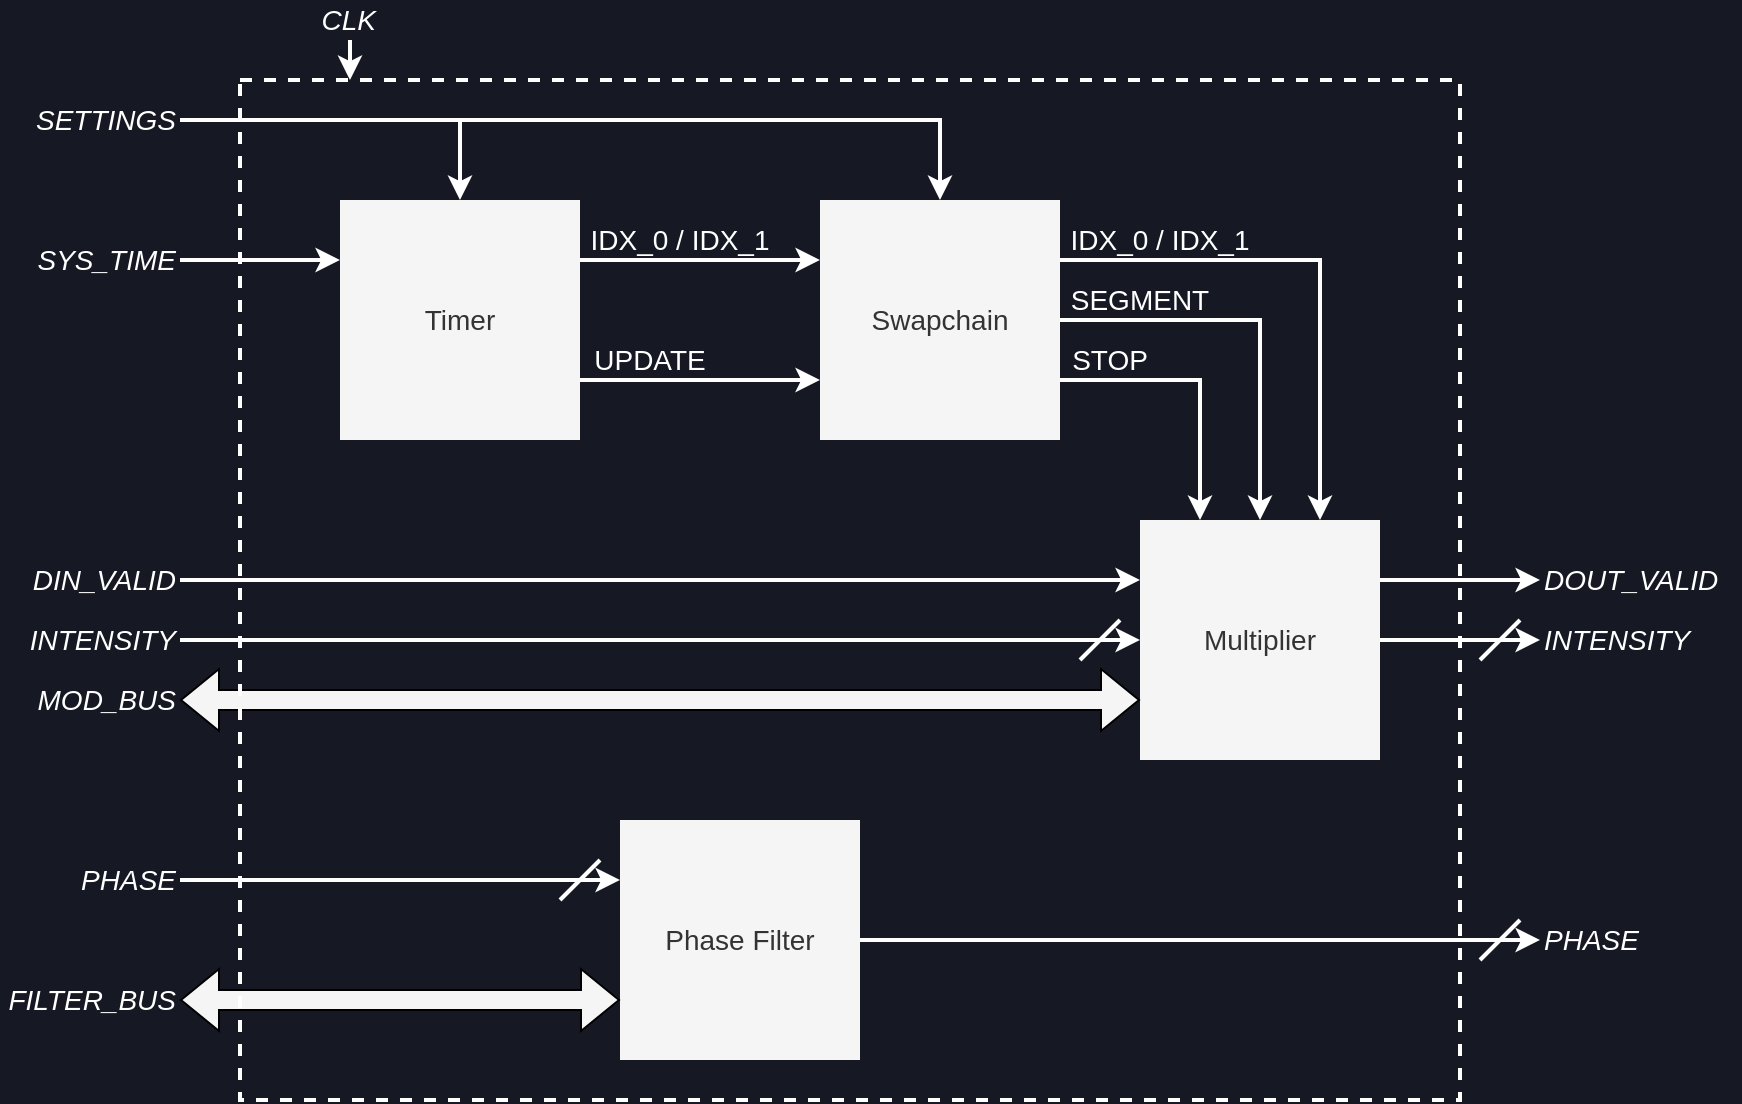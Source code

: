 <mxfile compressed="false">
    <diagram id="86R6ZRfhnQo9sD8B5-7s" name="Page-1">
        <mxGraphModel dx="2201" dy="969" grid="1" gridSize="10" guides="1" tooltips="1" connect="1" arrows="1" fold="1" page="1" pageScale="1" pageWidth="827" pageHeight="1169" background="#161923" math="0" shadow="0">
            <root>
                <mxCell id="0"/>
                <mxCell id="1" parent="0"/>
                <mxCell id="96" value="Timer" style="rounded=0;whiteSpace=wrap;html=1;fontFamily=Helvetica;fontSize=14;fontColor=#333333;strokeColor=none;strokeWidth=3;fillColor=#f5f5f5;" vertex="1" parent="1">
                    <mxGeometry x="240" y="135" width="120" height="120" as="geometry"/>
                </mxCell>
                <mxCell id="97" value="Swapchain" style="rounded=0;whiteSpace=wrap;html=1;fontFamily=Helvetica;fontSize=14;fontColor=#333333;strokeColor=none;strokeWidth=3;fillColor=#f5f5f5;" vertex="1" parent="1">
                    <mxGeometry x="480" y="135" width="120" height="120" as="geometry"/>
                </mxCell>
                <mxCell id="98" value="Multiplier" style="rounded=0;whiteSpace=wrap;html=1;fontFamily=Helvetica;fontSize=14;fontColor=#333333;strokeColor=none;strokeWidth=3;fillColor=#f5f5f5;" vertex="1" parent="1">
                    <mxGeometry x="640" y="295" width="120" height="120" as="geometry"/>
                </mxCell>
                <mxCell id="99" value="Phase Filter" style="rounded=0;whiteSpace=wrap;html=1;fontFamily=Helvetica;fontSize=14;fontColor=#333333;strokeColor=none;strokeWidth=3;fillColor=#f5f5f5;" vertex="1" parent="1">
                    <mxGeometry x="380" y="445" width="120" height="120" as="geometry"/>
                </mxCell>
                <mxCell id="100" style="edgeStyle=none;rounded=0;html=1;exitX=1;exitY=0.25;exitDx=0;exitDy=0;fontColor=#333333;strokeColor=#FFFFFF;strokeWidth=2;entryX=0;entryY=0.25;entryDx=0;entryDy=0;" edge="1" parent="1" source="96" target="97">
                    <mxGeometry relative="1" as="geometry">
                        <mxPoint x="180" y="-225" as="sourcePoint"/>
                        <mxPoint x="260" y="-225" as="targetPoint"/>
                    </mxGeometry>
                </mxCell>
                <mxCell id="101" style="edgeStyle=none;rounded=0;html=1;exitX=1;exitY=0.75;exitDx=0;exitDy=0;fontColor=#333333;strokeColor=#FFFFFF;strokeWidth=2;entryX=0;entryY=0.75;entryDx=0;entryDy=0;" edge="1" parent="1" source="96" target="97">
                    <mxGeometry relative="1" as="geometry">
                        <mxPoint x="370" y="177.5" as="sourcePoint"/>
                        <mxPoint x="490" y="177.5" as="targetPoint"/>
                    </mxGeometry>
                </mxCell>
                <mxCell id="102" value="&lt;span style=&quot;font-size: 14px&quot;&gt;IDX_0 / IDX_1&lt;/span&gt;" style="text;html=1;strokeColor=none;fillColor=none;align=center;verticalAlign=middle;whiteSpace=wrap;rounded=0;fontFamily=Helvetica;fontSize=14;fontColor=#FFFFFF;strokeWidth=2;" vertex="1" parent="1">
                    <mxGeometry x="360" y="145" width="100" height="20" as="geometry"/>
                </mxCell>
                <mxCell id="103" value="&lt;span style=&quot;font-size: 14px&quot;&gt;UPDATE&lt;/span&gt;" style="text;html=1;strokeColor=none;fillColor=none;align=center;verticalAlign=middle;whiteSpace=wrap;rounded=0;fontFamily=Helvetica;fontSize=14;fontColor=#FFFFFF;strokeWidth=2;" vertex="1" parent="1">
                    <mxGeometry x="360" y="205" width="70" height="20" as="geometry"/>
                </mxCell>
                <mxCell id="104" style="edgeStyle=none;rounded=0;html=1;exitX=1;exitY=0.25;exitDx=0;exitDy=0;fontColor=#333333;strokeColor=#FFFFFF;strokeWidth=2;entryX=0.75;entryY=0;entryDx=0;entryDy=0;" edge="1" parent="1" target="98">
                    <mxGeometry relative="1" as="geometry">
                        <mxPoint x="600" y="165" as="sourcePoint"/>
                        <mxPoint x="720" y="165" as="targetPoint"/>
                        <Array as="points">
                            <mxPoint x="730" y="165"/>
                        </Array>
                    </mxGeometry>
                </mxCell>
                <mxCell id="105" value="&lt;span style=&quot;font-size: 14px&quot;&gt;IDX_0 / IDX_1&lt;/span&gt;" style="text;html=1;strokeColor=none;fillColor=none;align=center;verticalAlign=middle;whiteSpace=wrap;rounded=0;fontFamily=Helvetica;fontSize=14;fontColor=#FFFFFF;strokeWidth=2;" vertex="1" parent="1">
                    <mxGeometry x="600" y="145" width="100" height="20" as="geometry"/>
                </mxCell>
                <mxCell id="106" style="edgeStyle=none;rounded=0;html=1;exitX=1;exitY=0.75;exitDx=0;exitDy=0;fontColor=#333333;strokeColor=#FFFFFF;strokeWidth=2;entryX=0.5;entryY=0;entryDx=0;entryDy=0;" edge="1" parent="1" target="98">
                    <mxGeometry relative="1" as="geometry">
                        <mxPoint x="600" y="195" as="sourcePoint"/>
                        <mxPoint x="720" y="195" as="targetPoint"/>
                        <Array as="points">
                            <mxPoint x="700" y="195"/>
                        </Array>
                    </mxGeometry>
                </mxCell>
                <mxCell id="108" value="" style="edgeStyle=none;html=1;" edge="1" parent="1" source="107" target="97">
                    <mxGeometry relative="1" as="geometry"/>
                </mxCell>
                <mxCell id="107" value="&lt;span style=&quot;font-size: 14px&quot;&gt;SEGMENT&lt;/span&gt;" style="text;html=1;strokeColor=none;fillColor=none;align=center;verticalAlign=middle;whiteSpace=wrap;rounded=0;fontFamily=Helvetica;fontSize=14;fontColor=#FFFFFF;strokeWidth=2;" vertex="1" parent="1">
                    <mxGeometry x="600" y="175" width="80" height="20" as="geometry"/>
                </mxCell>
                <mxCell id="109" style="edgeStyle=none;rounded=0;html=1;exitX=1;exitY=0.75;exitDx=0;exitDy=0;fontColor=#333333;strokeColor=#FFFFFF;strokeWidth=2;entryX=0.25;entryY=0;entryDx=0;entryDy=0;" edge="1" parent="1" target="98">
                    <mxGeometry relative="1" as="geometry">
                        <mxPoint x="600" y="225" as="sourcePoint"/>
                        <mxPoint x="720" y="225" as="targetPoint"/>
                        <Array as="points">
                            <mxPoint x="670" y="225"/>
                        </Array>
                    </mxGeometry>
                </mxCell>
                <mxCell id="110" value="&lt;span style=&quot;font-size: 14px&quot;&gt;STOP&lt;/span&gt;" style="text;html=1;strokeColor=none;fillColor=none;align=center;verticalAlign=middle;whiteSpace=wrap;rounded=0;fontFamily=Helvetica;fontSize=14;fontColor=#FFFFFF;strokeWidth=2;" vertex="1" parent="1">
                    <mxGeometry x="600" y="205" width="50" height="20" as="geometry"/>
                </mxCell>
                <mxCell id="111" value="&lt;i style=&quot;font-size: 14px;&quot;&gt;SETTINGS&lt;/i&gt;" style="text;html=1;strokeColor=none;fillColor=none;align=right;verticalAlign=middle;whiteSpace=wrap;rounded=0;labelBackgroundColor=none;fontSize=14;fontColor=#FFFFFF;" vertex="1" parent="1">
                    <mxGeometry x="80" y="75" width="80" height="40" as="geometry"/>
                </mxCell>
                <mxCell id="112" style="edgeStyle=none;rounded=0;html=1;exitX=1;exitY=0.5;exitDx=0;exitDy=0;fontColor=#333333;strokeColor=#FFFFFF;strokeWidth=2;entryX=0.5;entryY=0;entryDx=0;entryDy=0;" edge="1" parent="1" source="111" target="96">
                    <mxGeometry relative="1" as="geometry">
                        <mxPoint x="180" y="-275" as="sourcePoint"/>
                        <mxPoint x="520" y="-215.0" as="targetPoint"/>
                        <Array as="points">
                            <mxPoint x="300" y="95"/>
                        </Array>
                    </mxGeometry>
                </mxCell>
                <mxCell id="113" style="edgeStyle=none;rounded=0;html=1;exitX=1;exitY=0.5;exitDx=0;exitDy=0;fontColor=#333333;strokeColor=#FFFFFF;strokeWidth=2;entryX=0.5;entryY=0;entryDx=0;entryDy=0;" edge="1" parent="1" source="111" target="97">
                    <mxGeometry relative="1" as="geometry">
                        <mxPoint x="180" y="105" as="sourcePoint"/>
                        <mxPoint x="310" y="145.0" as="targetPoint"/>
                        <Array as="points">
                            <mxPoint x="540" y="95"/>
                        </Array>
                    </mxGeometry>
                </mxCell>
                <mxCell id="114" value="&lt;i&gt;SYS_TIME&lt;/i&gt;" style="text;html=1;strokeColor=none;fillColor=none;align=right;verticalAlign=middle;whiteSpace=wrap;rounded=0;labelBackgroundColor=none;fontSize=14;fontColor=#FFFFFF;" vertex="1" parent="1">
                    <mxGeometry x="70" y="145" width="90" height="40" as="geometry"/>
                </mxCell>
                <mxCell id="115" style="edgeStyle=none;rounded=0;html=1;exitX=1;exitY=0.5;exitDx=0;exitDy=0;fontColor=#333333;strokeColor=#FFFFFF;strokeWidth=2;entryX=0;entryY=0.25;entryDx=0;entryDy=0;" edge="1" parent="1" source="114" target="96">
                    <mxGeometry relative="1" as="geometry">
                        <mxPoint x="180" y="105" as="sourcePoint"/>
                        <mxPoint x="550" y="145" as="targetPoint"/>
                        <Array as="points"/>
                    </mxGeometry>
                </mxCell>
                <mxCell id="117" value="&lt;i&gt;DIN_VALID&lt;/i&gt;" style="text;html=1;strokeColor=none;fillColor=none;align=right;verticalAlign=middle;whiteSpace=wrap;rounded=0;labelBackgroundColor=none;fontSize=14;fontColor=#FFFFFF;" vertex="1" parent="1">
                    <mxGeometry x="70" y="305" width="90" height="40" as="geometry"/>
                </mxCell>
                <mxCell id="118" value="&lt;i&gt;INTENSITY&lt;/i&gt;" style="text;html=1;strokeColor=none;fillColor=none;align=right;verticalAlign=middle;whiteSpace=wrap;rounded=0;labelBackgroundColor=none;fontSize=14;fontColor=#FFFFFF;" vertex="1" parent="1">
                    <mxGeometry x="70" y="335" width="90" height="40" as="geometry"/>
                </mxCell>
                <mxCell id="120" style="edgeStyle=none;rounded=0;html=1;exitX=1;exitY=0.5;exitDx=0;exitDy=0;fontColor=#333333;strokeColor=#FFFFFF;strokeWidth=2;entryX=0;entryY=0.25;entryDx=0;entryDy=0;" edge="1" parent="1" source="117" target="98">
                    <mxGeometry relative="1" as="geometry">
                        <mxPoint x="180" y="325" as="sourcePoint"/>
                        <mxPoint x="240" y="325" as="targetPoint"/>
                    </mxGeometry>
                </mxCell>
                <mxCell id="121" style="edgeStyle=none;rounded=0;html=1;exitX=1;exitY=0.5;exitDx=0;exitDy=0;fontColor=#333333;strokeColor=#FFFFFF;strokeWidth=2;entryX=0;entryY=0.5;entryDx=0;entryDy=0;" edge="1" parent="1" target="98">
                    <mxGeometry relative="1" as="geometry">
                        <mxPoint x="160" y="355.0" as="sourcePoint"/>
                        <mxPoint x="240" y="355.0" as="targetPoint"/>
                    </mxGeometry>
                </mxCell>
                <mxCell id="123" value="" style="endArrow=none;html=1;rounded=1;labelBackgroundColor=default;fontFamily=Helvetica;fontSize=14;fontColor=#000000;strokeColor=#FFFFFF;strokeWidth=2;shape=connector;fillColor=#f5f5f5;" edge="1" parent="1">
                    <mxGeometry width="50" height="50" relative="1" as="geometry">
                        <mxPoint x="610" y="365.0" as="sourcePoint"/>
                        <mxPoint x="630" y="345.0" as="targetPoint"/>
                    </mxGeometry>
                </mxCell>
                <mxCell id="125" value="" style="shape=flexArrow;endArrow=classic;html=1;rounded=0;labelBackgroundColor=default;fontFamily=Helvetica;fontSize=14;fontColor=#000000;strokeColor=default;strokeWidth=1;jumpStyle=arc;fillColor=#f5f5f5;entryX=0;entryY=0.75;entryDx=0;entryDy=0;startArrow=block;" edge="1" parent="1" target="98">
                    <mxGeometry width="50" height="50" relative="1" as="geometry">
                        <mxPoint x="160" y="385" as="sourcePoint"/>
                        <mxPoint x="190" y="465" as="targetPoint"/>
                        <Array as="points"/>
                    </mxGeometry>
                </mxCell>
                <mxCell id="126" value="&lt;i&gt;MOD_BUS&lt;/i&gt;" style="text;html=1;strokeColor=none;fillColor=none;align=right;verticalAlign=middle;whiteSpace=wrap;rounded=0;labelBackgroundColor=none;fontSize=14;fontColor=#FFFFFF;" vertex="1" parent="1">
                    <mxGeometry x="70" y="365" width="90" height="40" as="geometry"/>
                </mxCell>
                <mxCell id="127" value="&lt;i&gt;DOUT_VALID&lt;/i&gt;" style="text;html=1;strokeColor=none;fillColor=none;align=left;verticalAlign=middle;whiteSpace=wrap;rounded=0;fontFamily=Helvetica;fontSize=14;fontColor=#FFFFFF;" vertex="1" parent="1">
                    <mxGeometry x="840" y="305" width="100" height="40" as="geometry"/>
                </mxCell>
                <mxCell id="128" value="&lt;i&gt;PHASE&lt;/i&gt;" style="text;html=1;strokeColor=none;fillColor=none;align=right;verticalAlign=middle;whiteSpace=wrap;rounded=0;labelBackgroundColor=none;fontSize=14;fontColor=#FFFFFF;" vertex="1" parent="1">
                    <mxGeometry x="70" y="455" width="90" height="40" as="geometry"/>
                </mxCell>
                <mxCell id="129" style="edgeStyle=none;rounded=0;html=1;fontColor=#333333;strokeColor=#FFFFFF;strokeWidth=2;entryX=0;entryY=0.25;entryDx=0;entryDy=0;exitX=1;exitY=0.5;exitDx=0;exitDy=0;" edge="1" parent="1" source="128" target="99">
                    <mxGeometry relative="1" as="geometry">
                        <mxPoint x="160" y="505" as="sourcePoint"/>
                        <mxPoint x="380" y="505" as="targetPoint"/>
                    </mxGeometry>
                </mxCell>
                <mxCell id="130" value="" style="endArrow=none;html=1;rounded=1;labelBackgroundColor=default;fontFamily=Helvetica;fontSize=14;fontColor=#000000;strokeColor=#FFFFFF;strokeWidth=2;shape=connector;fillColor=#f5f5f5;" edge="1" parent="1">
                    <mxGeometry width="50" height="50" relative="1" as="geometry">
                        <mxPoint x="350" y="485.0" as="sourcePoint"/>
                        <mxPoint x="370" y="465.0" as="targetPoint"/>
                    </mxGeometry>
                </mxCell>
                <mxCell id="131" value="&lt;i&gt;INTENSITY&lt;/i&gt;" style="text;html=1;strokeColor=none;fillColor=none;align=left;verticalAlign=middle;whiteSpace=wrap;rounded=0;labelBackgroundColor=none;fontSize=14;fontColor=#FFFFFF;" vertex="1" parent="1">
                    <mxGeometry x="840" y="335" width="80" height="40" as="geometry"/>
                </mxCell>
                <mxCell id="132" style="edgeStyle=none;rounded=0;html=1;exitX=1;exitY=0.25;exitDx=0;exitDy=0;fontColor=#333333;strokeColor=#FFFFFF;strokeWidth=2;entryX=0;entryY=0.5;entryDx=0;entryDy=0;" edge="1" parent="1" source="98" target="127">
                    <mxGeometry relative="1" as="geometry">
                        <mxPoint x="170.0" y="335" as="sourcePoint"/>
                        <mxPoint x="650" y="335" as="targetPoint"/>
                    </mxGeometry>
                </mxCell>
                <mxCell id="133" style="edgeStyle=none;rounded=0;html=1;exitX=1;exitY=0.5;exitDx=0;exitDy=0;fontColor=#333333;strokeColor=#FFFFFF;strokeWidth=2;entryX=0;entryY=0.5;entryDx=0;entryDy=0;" edge="1" parent="1" source="98" target="131">
                    <mxGeometry relative="1" as="geometry">
                        <mxPoint x="770" y="335" as="sourcePoint"/>
                        <mxPoint x="850" y="335" as="targetPoint"/>
                    </mxGeometry>
                </mxCell>
                <mxCell id="134" value="" style="endArrow=none;html=1;rounded=1;labelBackgroundColor=default;fontFamily=Helvetica;fontSize=14;fontColor=#000000;strokeColor=#FFFFFF;strokeWidth=2;shape=connector;fillColor=#f5f5f5;" edge="1" parent="1">
                    <mxGeometry width="50" height="50" relative="1" as="geometry">
                        <mxPoint x="810" y="365.0" as="sourcePoint"/>
                        <mxPoint x="830" y="345.0" as="targetPoint"/>
                    </mxGeometry>
                </mxCell>
                <mxCell id="135" value="&lt;i&gt;PHASE&lt;/i&gt;" style="text;html=1;strokeColor=none;fillColor=none;align=left;verticalAlign=middle;whiteSpace=wrap;rounded=0;labelBackgroundColor=none;fontSize=14;fontColor=#FFFFFF;" vertex="1" parent="1">
                    <mxGeometry x="840" y="485" width="80" height="40" as="geometry"/>
                </mxCell>
                <mxCell id="136" style="edgeStyle=none;rounded=0;html=1;exitX=1;exitY=0.5;exitDx=0;exitDy=0;fontColor=#333333;strokeColor=#FFFFFF;strokeWidth=2;entryX=0;entryY=0.5;entryDx=0;entryDy=0;" edge="1" parent="1" source="99" target="135">
                    <mxGeometry relative="1" as="geometry">
                        <mxPoint x="770" y="365" as="sourcePoint"/>
                        <mxPoint x="850" y="365" as="targetPoint"/>
                    </mxGeometry>
                </mxCell>
                <mxCell id="137" value="" style="endArrow=none;html=1;rounded=1;labelBackgroundColor=default;fontFamily=Helvetica;fontSize=14;fontColor=#000000;strokeColor=#FFFFFF;strokeWidth=2;shape=connector;fillColor=#f5f5f5;" edge="1" parent="1">
                    <mxGeometry width="50" height="50" relative="1" as="geometry">
                        <mxPoint x="810" y="515.0" as="sourcePoint"/>
                        <mxPoint x="830" y="495.0" as="targetPoint"/>
                    </mxGeometry>
                </mxCell>
                <mxCell id="138" value="" style="shape=flexArrow;endArrow=classic;html=1;rounded=0;labelBackgroundColor=default;fontFamily=Helvetica;fontSize=14;fontColor=#000000;strokeColor=default;strokeWidth=1;jumpStyle=arc;fillColor=#f5f5f5;entryX=0;entryY=0.75;entryDx=0;entryDy=0;startArrow=block;" edge="1" parent="1" target="99">
                    <mxGeometry width="50" height="50" relative="1" as="geometry">
                        <mxPoint x="160" y="535" as="sourcePoint"/>
                        <mxPoint x="650" y="395" as="targetPoint"/>
                        <Array as="points"/>
                    </mxGeometry>
                </mxCell>
                <mxCell id="139" value="&lt;i&gt;FILTER_BUS&lt;/i&gt;" style="text;html=1;strokeColor=none;fillColor=none;align=right;verticalAlign=middle;whiteSpace=wrap;rounded=0;labelBackgroundColor=none;fontSize=14;fontColor=#FFFFFF;" vertex="1" parent="1">
                    <mxGeometry x="70" y="515" width="90" height="40" as="geometry"/>
                </mxCell>
                <mxCell id="140" value="" style="rounded=0;whiteSpace=wrap;html=1;labelBackgroundColor=none;fontSize=14;fontColor=#333333;strokeColor=#FFFFFF;strokeWidth=2;fillColor=none;dashed=1;" vertex="1" parent="1">
                    <mxGeometry x="190" y="75" width="610" height="510" as="geometry"/>
                </mxCell>
                <mxCell id="141" value="&lt;i style=&quot;font-size: 14px;&quot;&gt;CLK&lt;/i&gt;" style="text;html=1;strokeColor=none;fillColor=none;align=right;verticalAlign=middle;whiteSpace=wrap;rounded=0;labelBackgroundColor=none;fontSize=14;fontColor=#FFFFFF;" vertex="1" parent="1">
                    <mxGeometry x="230" y="35" width="30" height="20" as="geometry"/>
                </mxCell>
                <mxCell id="142" style="edgeStyle=none;rounded=0;html=1;exitX=0.5;exitY=1;exitDx=0;exitDy=0;fontColor=#333333;strokeColor=#FFFFFF;strokeWidth=2;" edge="1" parent="1" source="141">
                    <mxGeometry relative="1" as="geometry">
                        <mxPoint x="160" y="185" as="sourcePoint"/>
                        <mxPoint x="245" y="75" as="targetPoint"/>
                    </mxGeometry>
                </mxCell>
            </root>
        </mxGraphModel>
    </diagram>
</mxfile>